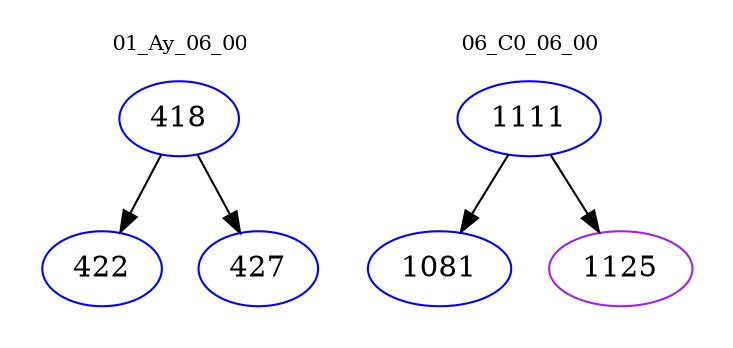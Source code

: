 digraph{
subgraph cluster_0 {
color = white
label = "01_Ay_06_00";
fontsize=10;
T0_418 [label="418", color="blue"]
T0_418 -> T0_422 [color="black"]
T0_422 [label="422", color="blue"]
T0_418 -> T0_427 [color="black"]
T0_427 [label="427", color="blue"]
}
subgraph cluster_1 {
color = white
label = "06_C0_06_00";
fontsize=10;
T1_1111 [label="1111", color="blue"]
T1_1111 -> T1_1081 [color="black"]
T1_1081 [label="1081", color="blue"]
T1_1111 -> T1_1125 [color="black"]
T1_1125 [label="1125", color="purple"]
}
}
